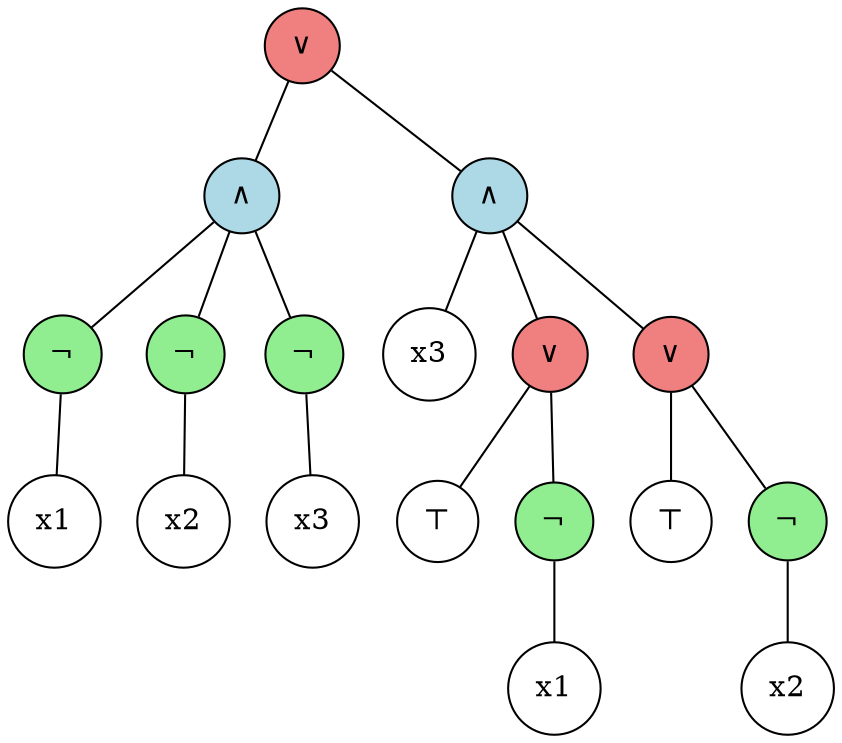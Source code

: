 graph {
	node [shape=circle]
	1 [label="∨" fillcolor=lightcoral style=filled]
	2 [label="∧" fillcolor=lightblue style=filled]
	1 -- 2
	3 [label="¬" fillcolor=lightgreen style=filled]
	2 -- 3
	4 [label=x1]
	3 -- 4
	5 [label="¬" fillcolor=lightgreen style=filled]
	2 -- 5
	6 [label=x2]
	5 -- 6
	7 [label="¬" fillcolor=lightgreen style=filled]
	2 -- 7
	8 [label=x3]
	7 -- 8
	9 [label="∧" fillcolor=lightblue style=filled]
	1 -- 9
	10 [label=x3]
	9 -- 10
	11 [label="∨" fillcolor=lightcoral style=filled]
	9 -- 11
	12 [label="⊤"]
	11 -- 12
	13 [label="¬" fillcolor=lightgreen style=filled]
	11 -- 13
	14 [label=x1]
	13 -- 14
	15 [label="∨" fillcolor=lightcoral style=filled]
	9 -- 15
	16 [label="⊤"]
	15 -- 16
	17 [label="¬" fillcolor=lightgreen style=filled]
	15 -- 17
	18 [label=x2]
	17 -- 18
}
